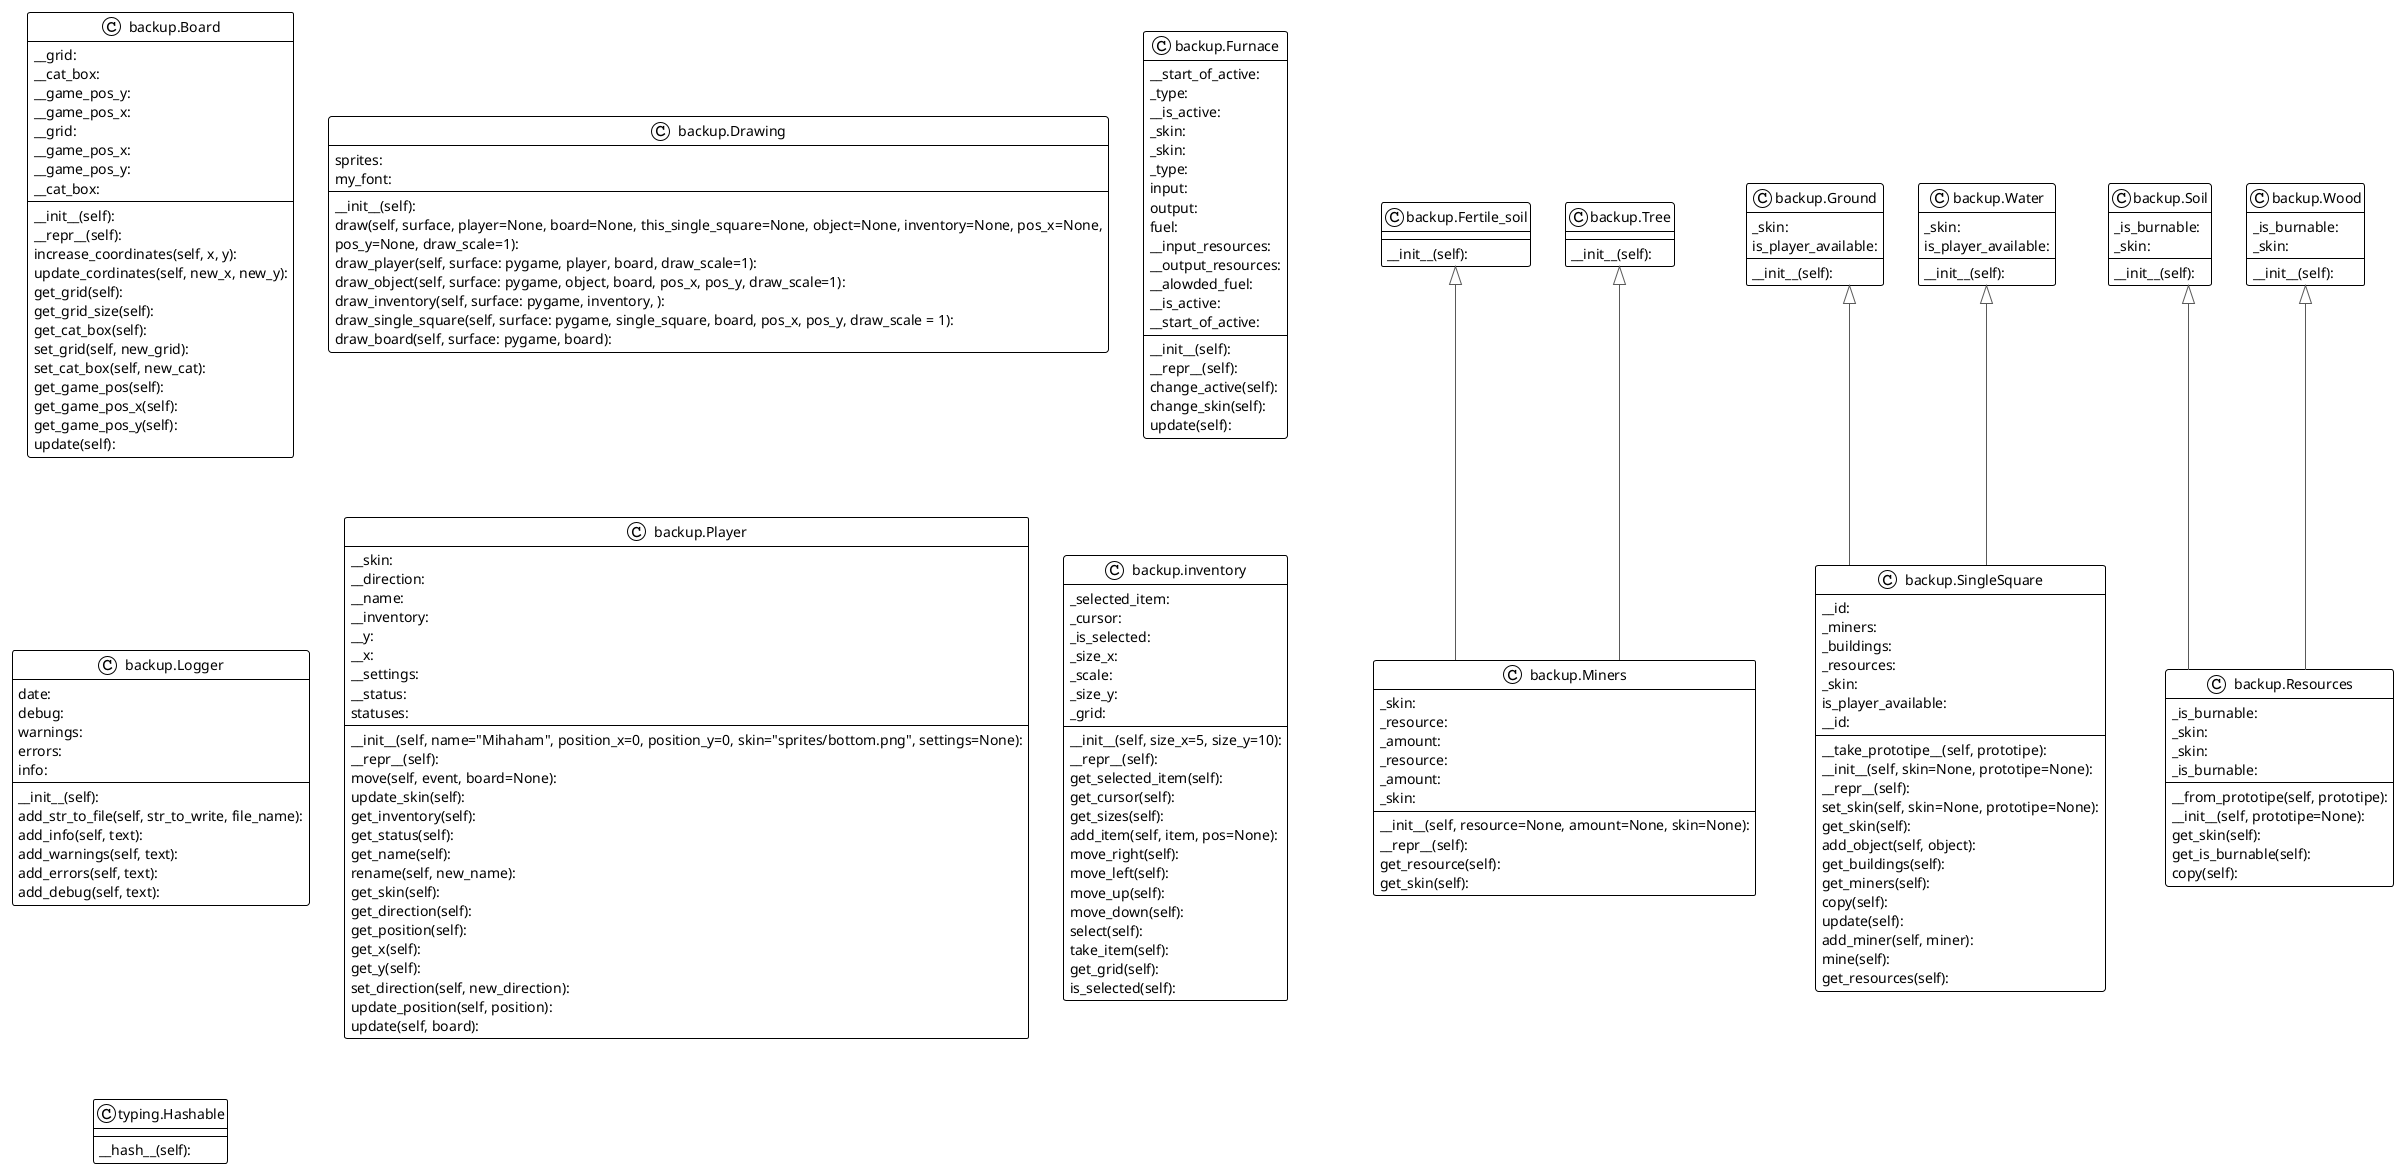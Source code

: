 @startuml

!theme plain
top to bottom direction
skinparam linetype ortho

class node11 as "backup.Board" {
   __grid: 
   __cat_box: 
   __game_pos_y: 
   __game_pos_x: 
   __grid: 
   __game_pos_x: 
   __game_pos_y: 
   __cat_box: 
   __init__(self): 
   __repr__(self): 
   increase_coordinates(self, x, y): 
   update_cordinates(self, new_x, new_y): 
   get_grid(self): 
   get_grid_size(self): 
   get_cat_box(self): 
   set_grid(self, new_grid): 
   set_cat_box(self, new_cat): 
   get_game_pos(self): 
   get_game_pos_x(self): 
   get_game_pos_y(self): 
   update(self): 
}
class node12 as "backup.Drawing" {
   sprites: 
   my_font: 
   __init__(self): 
   draw(self, surface, player=None, board=None, this_single_square=None, object=None, inventory=None, pos_x=None,
             pos_y=None, draw_scale=1): 
   draw_player(self, surface: pygame, player, board, draw_scale=1): 
   draw_object(self, surface: pygame, object, board, pos_x, pos_y, draw_scale=1): 
   draw_inventory(self, surface: pygame, inventory, ): 
   draw_single_square(self, surface: pygame, single_square, board, pos_x, pos_y, draw_scale = 1): 
   draw_board(self, surface: pygame, board): 
}
class node9 as "backup.Fertile_soil" {
   __init__(self): 
}
class node0 as "backup.Furnace" {
   __start_of_active: 
   _type: 
   __is_active: 
   _skin: 
   _skin: 
   _type: 
   input: 
   output: 
   fuel: 
   __input_resources: 
   __output_resources: 
   __alowded_fuel: 
   __is_active: 
   __start_of_active: 
   __init__(self): 
   __repr__(self): 
   change_active(self): 
   change_skin(self): 
   update(self): 
}
class node6 as "backup.Ground" {
   _skin: 
   is_player_available: 
   __init__(self): 
}
class node8 as "backup.Logger" {
   date: 
   debug: 
   warnings: 
   errors: 
   info: 
   __init__(self): 
   add_str_to_file(self, str_to_write, file_name): 
   add_info(self, text): 
   add_warnings(self, text): 
   add_errors(self, text): 
   add_debug(self, text): 
}
class node7 as "backup.Miners" {
   _skin: 
   _resource: 
   _amount: 
   _resource: 
   _amount: 
   _skin: 
   __init__(self, resource=None, amount=None, skin=None): 
   __repr__(self): 
   get_resource(self): 
   get_skin(self): 
}
class node13 as "backup.Player" {
   __skin: 
   __direction: 
   __name: 
   __inventory: 
   __y: 
   __x: 
   __settings: 
   __status: 
   statuses: 
   __init__(self, name="Mihaham", position_x=0, position_y=0, skin="sprites/bottom.png", settings=None): 
   __repr__(self): 
   move(self, event, board=None): 
   update_skin(self): 
   get_inventory(self): 
   get_status(self): 
   get_name(self): 
   rename(self, new_name): 
   get_skin(self): 
   get_direction(self): 
   get_position(self): 
   get_x(self): 
   get_y(self): 
   set_direction(self, new_direction): 
   update_position(self, position): 
   update(self, board): 
}
class node10 as "backup.Resources" {
   _is_burnable: 
   _skin: 
   _skin: 
   _is_burnable: 
   __from_prototipe(self, prototipe): 
   __init__(self, prototipe=None): 
   get_skin(self): 
   get_is_burnable(self): 
   copy(self): 
}
class node2 as "backup.SingleSquare" {
   __id: 
   _miners: 
   _buildings: 
   _resources: 
   _skin: 
   is_player_available: 
   __id: 
   __take_prototipe__(self, prototipe): 
   __init__(self, skin=None, prototipe=None): 
   __repr__(self): 
   set_skin(self, skin=None, prototipe=None): 
   get_skin(self): 
   add_object(self, object): 
   get_buildings(self): 
   get_miners(self): 
   copy(self): 
   update(self): 
   add_miner(self, miner): 
   mine(self): 
   get_resources(self): 
}
class node5 as "backup.Soil" {
   _is_burnable: 
   _skin: 
   __init__(self): 
}
class node15 as "backup.Tree" {
   __init__(self): 
}
class node1 as "backup.Water" {
   _skin: 
   is_player_available: 
   __init__(self): 
}
class node14 as "backup.Wood" {
   _is_burnable: 
   _skin: 
   __init__(self): 
}
class node3 as "backup.inventory" {
   _selected_item: 
   _cursor: 
   _is_selected: 
   _size_x: 
   _scale: 
   _size_y: 
   _grid: 
   __init__(self, size_x=5, size_y=10): 
   __repr__(self): 
   get_selected_item(self): 
   get_cursor(self): 
   get_sizes(self): 
   add_item(self, item, pos=None): 
   move_right(self): 
   move_left(self): 
   move_up(self): 
   move_down(self): 
   select(self): 
   take_item(self): 
   get_grid(self): 
   is_selected(self): 
}
class node4 as "typing.Hashable" {
   __hash__(self): 
}

node9   ^-[#595959,plain]-  node7  
node6   ^-[#595959,plain]-  node2  
node5   ^-[#595959,plain]-  node10 
node15  ^-[#595959,plain]-  node7  
node1   ^-[#595959,plain]-  node2  
node14  ^-[#595959,plain]-  node10 
@enduml
